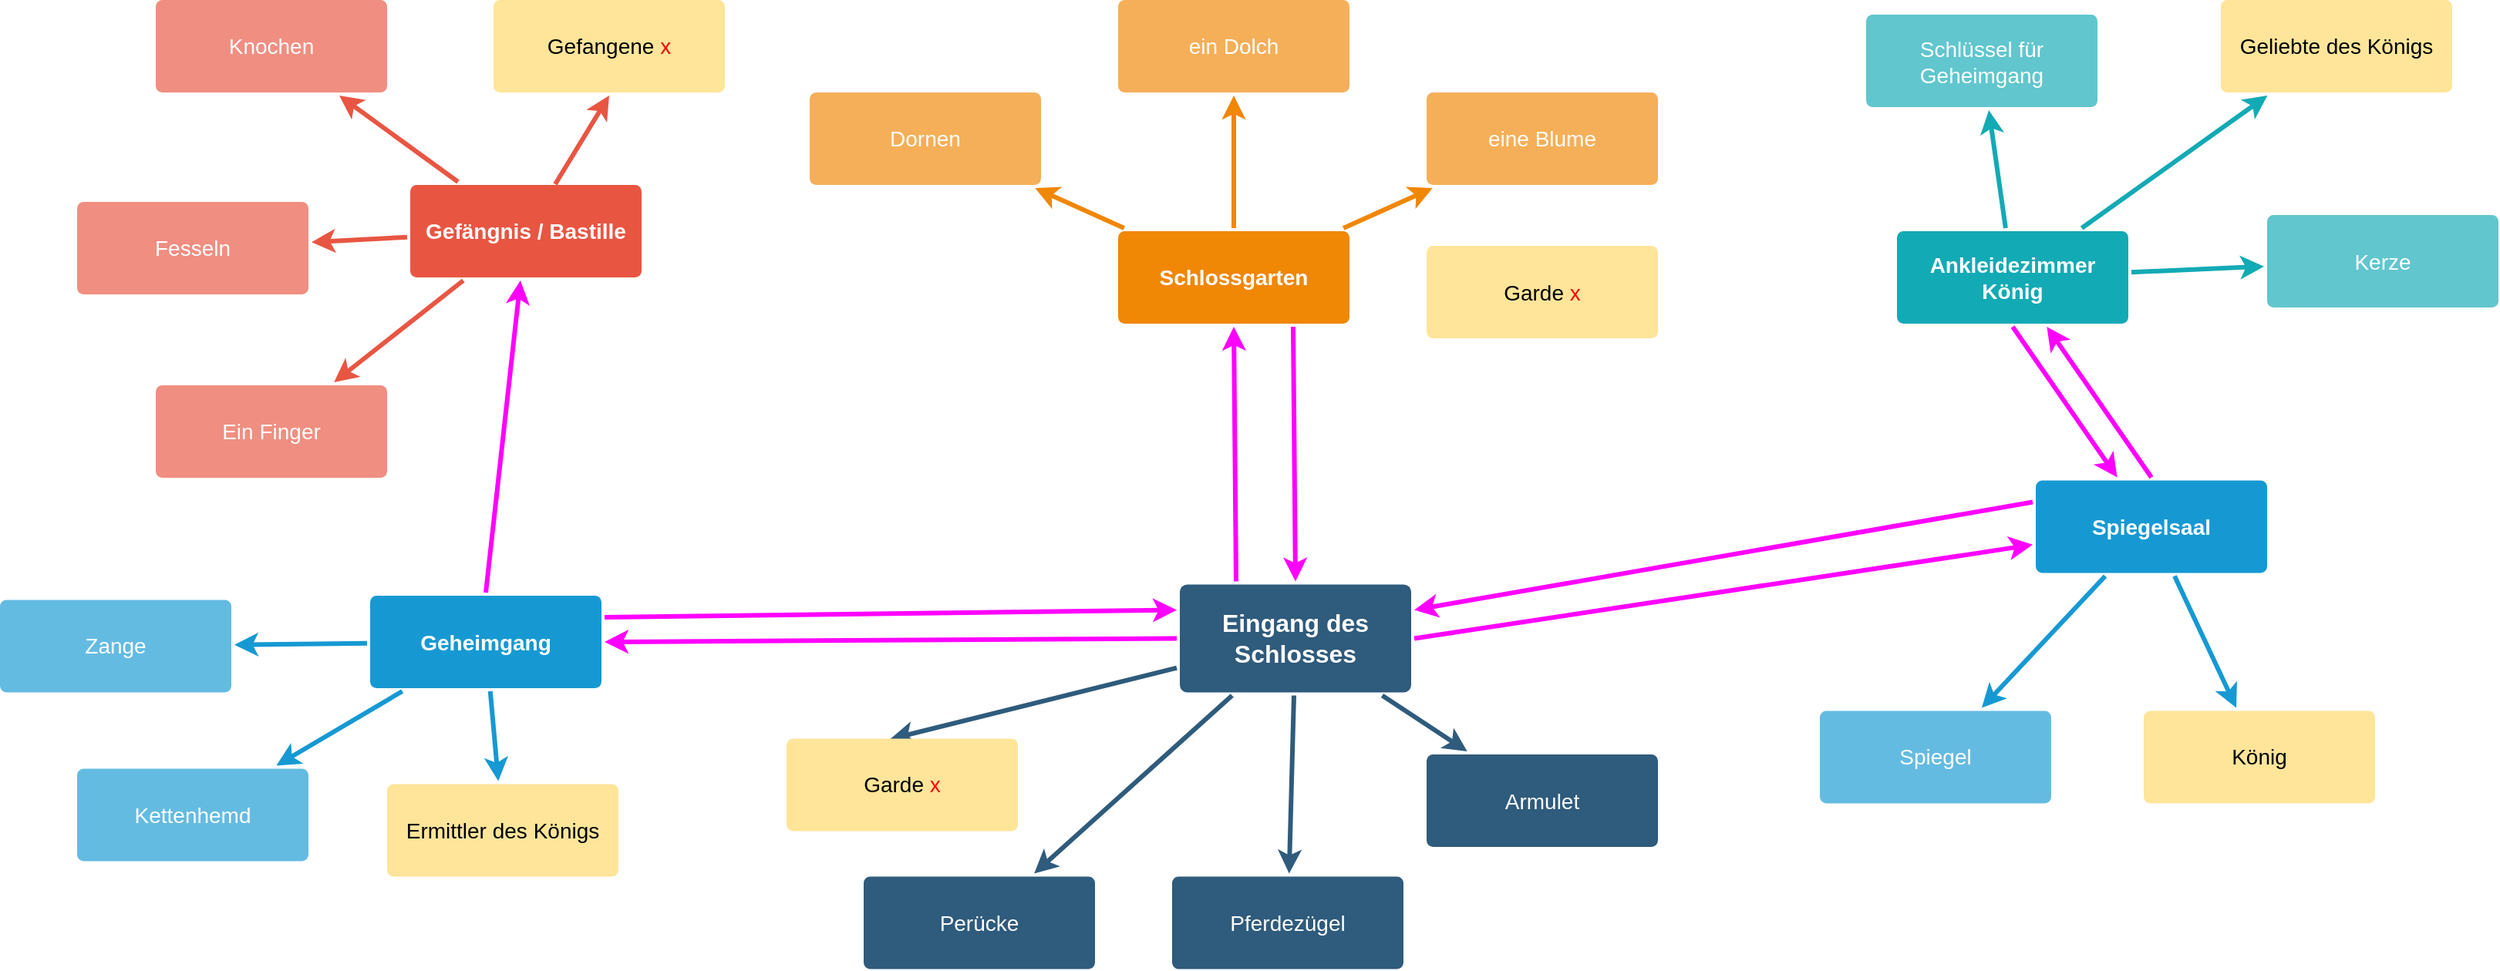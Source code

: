 <mxfile version="13.1.11" type="device"><diagram id="6a731a19-8d31-9384-78a2-239565b7b9f0" name="Page-1"><mxGraphModel dx="2031" dy="1064" grid="1" gridSize="10" guides="1" tooltips="1" connect="1" arrows="1" fold="1" page="1" pageScale="1" pageWidth="1654" pageHeight="1169" background="#ffffff" math="0" shadow="0"><root><mxCell id="0"/><mxCell id="1" parent="0"/><mxCell id="1745" value="" style="edgeStyle=none;rounded=0;jumpStyle=none;html=1;shadow=0;labelBackgroundColor=none;startArrow=none;startFill=0;endArrow=classic;endFill=1;jettySize=auto;orthogonalLoop=1;strokeColor=#2F5B7C;strokeWidth=3;fontFamily=Helvetica;fontSize=16;fontColor=#23445D;spacing=5;" parent="1" source="1749" target="Eu0-uaXLDyV87L7U354q-1792" edge="1"><mxGeometry relative="1" as="geometry"/></mxCell><mxCell id="1746" value="" style="edgeStyle=none;rounded=0;jumpStyle=none;html=1;shadow=0;labelBackgroundColor=none;startArrow=none;startFill=0;endArrow=classic;endFill=1;jettySize=auto;orthogonalLoop=1;strokeColor=#2F5B7C;strokeWidth=3;fontFamily=Helvetica;fontSize=16;fontColor=#23445D;spacing=5;" parent="1" source="1749" target="Eu0-uaXLDyV87L7U354q-1791" edge="1"><mxGeometry relative="1" as="geometry"/></mxCell><mxCell id="1747" value="" style="edgeStyle=none;rounded=0;jumpStyle=none;html=1;shadow=0;labelBackgroundColor=none;startArrow=none;startFill=0;endArrow=classic;endFill=1;jettySize=auto;orthogonalLoop=1;strokeColor=#2F5B7C;strokeWidth=3;fontFamily=Helvetica;fontSize=16;fontColor=#23445D;spacing=5;" parent="1" source="1749" target="Eu0-uaXLDyV87L7U354q-1790" edge="1"><mxGeometry relative="1" as="geometry"/></mxCell><mxCell id="1748" value="" style="edgeStyle=none;rounded=0;jumpStyle=none;html=1;shadow=0;labelBackgroundColor=none;startArrow=none;startFill=0;endArrow=classic;endFill=1;jettySize=auto;orthogonalLoop=1;strokeColor=#2F5B7C;strokeWidth=3;fontFamily=Helvetica;fontSize=16;fontColor=#23445D;spacing=5;entryX=0.449;entryY=0.036;entryDx=0;entryDy=0;entryPerimeter=0;" parent="1" source="1749" target="Eu0-uaXLDyV87L7U354q-1793" edge="1"><mxGeometry relative="1" as="geometry"><mxPoint x="667" y="438.75" as="targetPoint"/></mxGeometry></mxCell><mxCell id="1749" value="Eingang des Schlosses" style="rounded=1;whiteSpace=wrap;html=1;shadow=0;labelBackgroundColor=none;strokeColor=none;strokeWidth=3;fillColor=#2F5B7C;fontFamily=Helvetica;fontSize=16;fontColor=#FFFFFF;align=center;fontStyle=1;spacing=5;arcSize=7;perimeterSpacing=2;" parent="1" vertex="1"><mxGeometry x="782" y="479.25" width="150" height="70" as="geometry"/></mxCell><mxCell id="1750" value="" style="edgeStyle=none;rounded=1;jumpStyle=none;html=1;shadow=0;labelBackgroundColor=none;startArrow=none;startFill=0;jettySize=auto;orthogonalLoop=1;strokeColor=#E85642;strokeWidth=3;fontFamily=Helvetica;fontSize=14;fontColor=#FFFFFF;spacing=5;fontStyle=1;fillColor=#b0e3e6;" parent="1" source="1753" target="1756" edge="1"><mxGeometry relative="1" as="geometry"/></mxCell><mxCell id="1751" value="" style="edgeStyle=none;rounded=1;jumpStyle=none;html=1;shadow=0;labelBackgroundColor=none;startArrow=none;startFill=0;jettySize=auto;orthogonalLoop=1;strokeColor=#E85642;strokeWidth=3;fontFamily=Helvetica;fontSize=14;fontColor=#FFFFFF;spacing=5;fontStyle=1;fillColor=#b0e3e6;" parent="1" source="1753" target="1755" edge="1"><mxGeometry relative="1" as="geometry"/></mxCell><mxCell id="1752" value="" style="edgeStyle=none;rounded=1;jumpStyle=none;html=1;shadow=0;labelBackgroundColor=none;startArrow=none;startFill=0;jettySize=auto;orthogonalLoop=1;strokeColor=#E85642;strokeWidth=3;fontFamily=Helvetica;fontSize=14;fontColor=#FFFFFF;spacing=5;fontStyle=1;fillColor=#b0e3e6;" parent="1" source="1753" target="1754" edge="1"><mxGeometry relative="1" as="geometry"/></mxCell><mxCell id="1753" value="Gefängnis / Bastille" style="rounded=1;whiteSpace=wrap;html=1;shadow=0;labelBackgroundColor=none;strokeColor=none;strokeWidth=3;fillColor=#e85642;fontFamily=Helvetica;fontSize=14;fontColor=#FFFFFF;align=center;spacing=5;fontStyle=1;arcSize=7;perimeterSpacing=2;" parent="1" vertex="1"><mxGeometry x="283" y="220" width="150" height="60" as="geometry"/></mxCell><mxCell id="1754" value="Ein Finger" style="rounded=1;whiteSpace=wrap;html=1;shadow=0;labelBackgroundColor=none;strokeColor=none;strokeWidth=3;fillColor=#f08e81;fontFamily=Helvetica;fontSize=14;fontColor=#FFFFFF;align=center;spacing=5;fontStyle=0;arcSize=7;perimeterSpacing=2;" parent="1" vertex="1"><mxGeometry x="118" y="350" width="150" height="60" as="geometry"/></mxCell><mxCell id="1755" value="Fesseln" style="rounded=1;whiteSpace=wrap;html=1;shadow=0;labelBackgroundColor=none;strokeColor=none;strokeWidth=3;fillColor=#f08e81;fontFamily=Helvetica;fontSize=14;fontColor=#FFFFFF;align=center;spacing=5;fontStyle=0;arcSize=7;perimeterSpacing=2;" parent="1" vertex="1"><mxGeometry x="67" y="231" width="150" height="60" as="geometry"/></mxCell><mxCell id="1756" value="Knochen" style="rounded=1;whiteSpace=wrap;html=1;shadow=0;labelBackgroundColor=none;strokeColor=none;strokeWidth=3;fillColor=#f08e81;fontFamily=Helvetica;fontSize=14;fontColor=#FFFFFF;align=center;spacing=5;fontStyle=0;arcSize=7;perimeterSpacing=2;" parent="1" vertex="1"><mxGeometry x="118" y="100" width="150" height="60" as="geometry"/></mxCell><mxCell id="1757" value="" style="edgeStyle=none;rounded=0;jumpStyle=none;html=1;shadow=0;labelBackgroundColor=none;startArrow=none;startFill=0;endArrow=classic;endFill=1;jettySize=auto;orthogonalLoop=1;strokeColor=#1699D3;strokeWidth=3;fontFamily=Helvetica;fontSize=14;fontColor=#FFFFFF;spacing=5;" parent="1" source="1760" target="1763" edge="1"><mxGeometry relative="1" as="geometry"/></mxCell><mxCell id="1758" value="" style="edgeStyle=none;rounded=0;jumpStyle=none;html=1;shadow=0;labelBackgroundColor=none;startArrow=none;startFill=0;endArrow=classic;endFill=1;jettySize=auto;orthogonalLoop=1;strokeColor=#1699D3;strokeWidth=3;fontFamily=Helvetica;fontSize=14;fontColor=#FFFFFF;spacing=5;" parent="1" source="1760" target="1762" edge="1"><mxGeometry relative="1" as="geometry"/></mxCell><mxCell id="1760" value="Spiegelsaal" style="rounded=1;whiteSpace=wrap;html=1;shadow=0;labelBackgroundColor=none;strokeColor=none;strokeWidth=3;fillColor=#1699d3;fontFamily=Helvetica;fontSize=14;fontColor=#FFFFFF;align=center;spacing=5;fontStyle=1;arcSize=7;perimeterSpacing=2;" parent="1" vertex="1"><mxGeometry x="1337" y="411.75" width="150" height="60" as="geometry"/></mxCell><mxCell id="1762" value="&lt;font color=&quot;#000000&quot;&gt;König&lt;/font&gt;" style="rounded=1;whiteSpace=wrap;html=1;shadow=0;labelBackgroundColor=none;strokeColor=none;strokeWidth=3;fillColor=#FFE599;fontFamily=Helvetica;fontSize=14;fontColor=#FFFFFF;align=center;spacing=5;arcSize=7;perimeterSpacing=2;" parent="1" vertex="1"><mxGeometry x="1407" y="561.25" width="150" height="60" as="geometry"/></mxCell><mxCell id="1763" value="Spiegel" style="rounded=1;whiteSpace=wrap;html=1;shadow=0;labelBackgroundColor=none;strokeColor=none;strokeWidth=3;fillColor=#64bbe2;fontFamily=Helvetica;fontSize=14;fontColor=#FFFFFF;align=center;spacing=5;arcSize=7;perimeterSpacing=2;" parent="1" vertex="1"><mxGeometry x="1197" y="561.25" width="150" height="60" as="geometry"/></mxCell><mxCell id="1764" value="Schlossgarten" style="rounded=1;whiteSpace=wrap;html=1;shadow=0;labelBackgroundColor=none;strokeColor=none;strokeWidth=3;fillColor=#F08705;fontFamily=Helvetica;fontSize=14;fontColor=#FFFFFF;align=center;spacing=5;fontStyle=1;arcSize=7;perimeterSpacing=2;" parent="1" vertex="1"><mxGeometry x="742" y="250" width="150" height="60" as="geometry"/></mxCell><mxCell id="1765" value="eine Blume" style="rounded=1;whiteSpace=wrap;html=1;shadow=0;labelBackgroundColor=none;strokeColor=none;strokeWidth=3;fillColor=#f5af58;fontFamily=Helvetica;fontSize=14;fontColor=#FFFFFF;align=center;spacing=5;arcSize=7;perimeterSpacing=2;" parent="1" vertex="1"><mxGeometry x="942" y="160" width="150" height="60" as="geometry"/></mxCell><mxCell id="1766" value="" style="edgeStyle=none;rounded=0;jumpStyle=none;html=1;shadow=0;labelBackgroundColor=none;startArrow=none;startFill=0;endArrow=classic;endFill=1;jettySize=auto;orthogonalLoop=1;strokeColor=#F08705;strokeWidth=3;fontFamily=Helvetica;fontSize=14;fontColor=#FFFFFF;spacing=5;" parent="1" source="1764" target="1765" edge="1"><mxGeometry relative="1" as="geometry"/></mxCell><mxCell id="1767" value="ein Dolch" style="rounded=1;whiteSpace=wrap;html=1;shadow=0;labelBackgroundColor=none;strokeColor=none;strokeWidth=3;fillColor=#f5af58;fontFamily=Helvetica;fontSize=14;fontColor=#FFFFFF;align=center;spacing=5;arcSize=7;perimeterSpacing=2;" parent="1" vertex="1"><mxGeometry x="742" y="100" width="150" height="60" as="geometry"/></mxCell><mxCell id="1768" value="" style="edgeStyle=none;rounded=0;jumpStyle=none;html=1;shadow=0;labelBackgroundColor=none;startArrow=none;startFill=0;endArrow=classic;endFill=1;jettySize=auto;orthogonalLoop=1;strokeColor=#F08705;strokeWidth=3;fontFamily=Helvetica;fontSize=14;fontColor=#FFFFFF;spacing=5;" parent="1" source="1764" target="1767" edge="1"><mxGeometry relative="1" as="geometry"/></mxCell><mxCell id="1769" value="Dornen" style="rounded=1;whiteSpace=wrap;html=1;shadow=0;labelBackgroundColor=none;strokeColor=none;strokeWidth=3;fillColor=#f5af58;fontFamily=Helvetica;fontSize=14;fontColor=#FFFFFF;align=center;spacing=5;arcSize=7;perimeterSpacing=2;" parent="1" vertex="1"><mxGeometry x="542" y="160" width="150" height="60" as="geometry"/></mxCell><mxCell id="1770" value="" style="edgeStyle=none;rounded=0;jumpStyle=none;html=1;shadow=0;labelBackgroundColor=none;startArrow=none;startFill=0;endArrow=classic;endFill=1;jettySize=auto;orthogonalLoop=1;strokeColor=#F08705;strokeWidth=3;fontFamily=Helvetica;fontSize=14;fontColor=#FFFFFF;spacing=5;" parent="1" source="1764" target="1769" edge="1"><mxGeometry relative="1" as="geometry"/></mxCell><mxCell id="1771" value="Ankleidezimmer König" style="rounded=1;whiteSpace=wrap;html=1;shadow=0;labelBackgroundColor=none;strokeColor=none;strokeWidth=3;fillColor=#12aab5;fontFamily=Helvetica;fontSize=14;fontColor=#FFFFFF;align=center;spacing=5;fontStyle=1;arcSize=7;perimeterSpacing=2;" parent="1" vertex="1"><mxGeometry x="1247" y="250.0" width="150" height="60" as="geometry"/></mxCell><mxCell id="1772" value="Schlüssel für Geheimgang" style="rounded=1;whiteSpace=wrap;html=1;shadow=0;labelBackgroundColor=none;strokeColor=none;strokeWidth=3;fillColor=#61c6ce;fontFamily=Helvetica;fontSize=14;fontColor=#FFFFFF;align=center;spacing=5;fontStyle=0;arcSize=7;perimeterSpacing=2;" parent="1" vertex="1"><mxGeometry x="1227" y="109.5" width="150" height="60" as="geometry"/></mxCell><mxCell id="1773" value="" style="edgeStyle=none;rounded=1;jumpStyle=none;html=1;shadow=0;labelBackgroundColor=none;startArrow=none;startFill=0;jettySize=auto;orthogonalLoop=1;strokeColor=#12AAB5;strokeWidth=3;fontFamily=Helvetica;fontSize=14;fontColor=#FFFFFF;spacing=5;fontStyle=1;fillColor=#b0e3e6;" parent="1" source="1771" target="1772" edge="1"><mxGeometry relative="1" as="geometry"/></mxCell><mxCell id="1774" value="Kerze" style="rounded=1;whiteSpace=wrap;html=1;shadow=0;labelBackgroundColor=none;strokeColor=none;strokeWidth=3;fillColor=#61c6ce;fontFamily=Helvetica;fontSize=14;fontColor=#FFFFFF;align=center;spacing=5;fontStyle=0;arcSize=7;perimeterSpacing=2;" parent="1" vertex="1"><mxGeometry x="1487" y="239.5" width="150" height="60" as="geometry"/></mxCell><mxCell id="1775" value="" style="edgeStyle=none;rounded=1;jumpStyle=none;html=1;shadow=0;labelBackgroundColor=none;startArrow=none;startFill=0;jettySize=auto;orthogonalLoop=1;strokeColor=#12AAB5;strokeWidth=3;fontFamily=Helvetica;fontSize=14;fontColor=#FFFFFF;spacing=5;fontStyle=1;fillColor=#b0e3e6;" parent="1" source="1771" target="1774" edge="1"><mxGeometry relative="1" as="geometry"/></mxCell><mxCell id="1776" value="&lt;font color=&quot;#000000&quot;&gt;Geliebte des Königs&lt;/font&gt;" style="rounded=1;whiteSpace=wrap;html=1;shadow=0;labelBackgroundColor=none;strokeColor=none;strokeWidth=3;fillColor=#FFE599;fontFamily=Helvetica;fontSize=14;fontColor=#FFFFFF;align=center;spacing=5;fontStyle=0;arcSize=7;perimeterSpacing=2;" parent="1" vertex="1"><mxGeometry x="1457" y="100" width="150" height="60" as="geometry"/></mxCell><mxCell id="1777" value="" style="edgeStyle=none;rounded=1;jumpStyle=none;html=1;shadow=0;labelBackgroundColor=none;startArrow=none;startFill=0;jettySize=auto;orthogonalLoop=1;strokeColor=#12AAB5;strokeWidth=3;fontFamily=Helvetica;fontSize=14;fontColor=#FFFFFF;spacing=5;fontStyle=1;fillColor=#b0e3e6;" parent="1" source="1771" target="1776" edge="1"><mxGeometry relative="1" as="geometry"/></mxCell><mxCell id="Eu0-uaXLDyV87L7U354q-1779" value="" style="edgeStyle=none;rounded=0;jumpStyle=none;html=1;shadow=0;labelBackgroundColor=none;startArrow=none;startFill=0;endArrow=classic;endFill=1;jettySize=auto;orthogonalLoop=1;strokeColor=#1699D3;strokeWidth=3;fontFamily=Helvetica;fontSize=14;fontColor=#FFFFFF;spacing=5;" edge="1" parent="1" source="Eu0-uaXLDyV87L7U354q-1782" target="Eu0-uaXLDyV87L7U354q-1785"><mxGeometry relative="1" as="geometry"/></mxCell><mxCell id="Eu0-uaXLDyV87L7U354q-1780" value="" style="edgeStyle=none;rounded=0;jumpStyle=none;html=1;shadow=0;labelBackgroundColor=none;startArrow=none;startFill=0;endArrow=classic;endFill=1;jettySize=auto;orthogonalLoop=1;strokeColor=#1699D3;strokeWidth=3;fontFamily=Helvetica;fontSize=14;fontColor=#FFFFFF;spacing=5;" edge="1" parent="1" source="Eu0-uaXLDyV87L7U354q-1782" target="Eu0-uaXLDyV87L7U354q-1784"><mxGeometry relative="1" as="geometry"/></mxCell><mxCell id="Eu0-uaXLDyV87L7U354q-1781" value="" style="edgeStyle=none;rounded=0;jumpStyle=none;html=1;shadow=0;labelBackgroundColor=none;startArrow=none;startFill=0;endArrow=classic;endFill=1;jettySize=auto;orthogonalLoop=1;strokeColor=#1699D3;strokeWidth=3;fontFamily=Helvetica;fontSize=14;fontColor=#FFFFFF;spacing=5;" edge="1" parent="1" source="Eu0-uaXLDyV87L7U354q-1782" target="Eu0-uaXLDyV87L7U354q-1783"><mxGeometry relative="1" as="geometry"/></mxCell><mxCell id="Eu0-uaXLDyV87L7U354q-1782" value="Geheimgang" style="rounded=1;whiteSpace=wrap;html=1;shadow=0;labelBackgroundColor=none;strokeColor=none;strokeWidth=3;fillColor=#1699d3;fontFamily=Helvetica;fontSize=14;fontColor=#FFFFFF;align=center;spacing=5;fontStyle=1;arcSize=7;perimeterSpacing=2;" vertex="1" parent="1"><mxGeometry x="257" y="486.5" width="150" height="60" as="geometry"/></mxCell><mxCell id="Eu0-uaXLDyV87L7U354q-1783" value="&lt;font color=&quot;#000000&quot;&gt;Ermittler des Königs&lt;/font&gt;" style="rounded=1;whiteSpace=wrap;html=1;shadow=0;labelBackgroundColor=none;strokeColor=none;strokeWidth=3;fillColor=#FFE599;fontFamily=Helvetica;fontSize=14;fontColor=#FFFFFF;align=center;spacing=5;arcSize=7;perimeterSpacing=2;" vertex="1" parent="1"><mxGeometry x="268" y="608.75" width="150" height="60" as="geometry"/></mxCell><mxCell id="Eu0-uaXLDyV87L7U354q-1784" value="Kettenhemd" style="rounded=1;whiteSpace=wrap;html=1;shadow=0;labelBackgroundColor=none;strokeColor=none;strokeWidth=3;fillColor=#64bbe2;fontFamily=Helvetica;fontSize=14;fontColor=#FFFFFF;align=center;spacing=5;arcSize=7;perimeterSpacing=2;" vertex="1" parent="1"><mxGeometry x="67" y="598.75" width="150" height="60" as="geometry"/></mxCell><mxCell id="Eu0-uaXLDyV87L7U354q-1785" value="Zange" style="rounded=1;whiteSpace=wrap;html=1;shadow=0;labelBackgroundColor=none;strokeColor=none;strokeWidth=3;fillColor=#64bbe2;fontFamily=Helvetica;fontSize=14;fontColor=#FFFFFF;align=center;spacing=5;arcSize=7;perimeterSpacing=2;" vertex="1" parent="1"><mxGeometry x="17" y="489.25" width="150" height="60" as="geometry"/></mxCell><mxCell id="Eu0-uaXLDyV87L7U354q-1786" value="&lt;font color=&quot;#000000&quot;&gt;Garde&lt;/font&gt; &lt;font color=&quot;#ff0000&quot;&gt;x&lt;/font&gt;" style="rounded=1;whiteSpace=wrap;html=1;shadow=0;labelBackgroundColor=none;strokeColor=none;strokeWidth=3;fillColor=#FFE599;fontFamily=Helvetica;fontSize=14;fontColor=#FFFFFF;align=center;spacing=5;arcSize=7;perimeterSpacing=2;" vertex="1" parent="1"><mxGeometry x="942" y="259.5" width="150" height="60" as="geometry"/></mxCell><mxCell id="Eu0-uaXLDyV87L7U354q-1788" value="&lt;font color=&quot;#000000&quot;&gt;Gefangene&lt;/font&gt; &lt;font color=&quot;#ff0000&quot;&gt;x&lt;/font&gt;" style="rounded=1;whiteSpace=wrap;html=1;shadow=0;labelBackgroundColor=none;strokeColor=none;strokeWidth=3;fillColor=#FFE599;fontFamily=Helvetica;fontSize=14;fontColor=#FFFFFF;align=center;spacing=5;fontStyle=0;arcSize=7;perimeterSpacing=2;" vertex="1" parent="1"><mxGeometry x="337" y="100" width="150" height="60" as="geometry"/></mxCell><mxCell id="Eu0-uaXLDyV87L7U354q-1789" value="" style="edgeStyle=none;rounded=1;jumpStyle=none;html=1;shadow=0;labelBackgroundColor=none;startArrow=none;startFill=0;jettySize=auto;orthogonalLoop=1;strokeColor=#E85642;strokeWidth=3;fontFamily=Helvetica;fontSize=14;fontColor=#FFFFFF;spacing=5;fontStyle=1;fillColor=#b0e3e6;entryX=0.5;entryY=1;entryDx=0;entryDy=0;" edge="1" parent="1" target="Eu0-uaXLDyV87L7U354q-1788"><mxGeometry relative="1" as="geometry"><mxPoint x="377" y="219.5" as="sourcePoint"/><mxPoint x="243.336" y="358" as="targetPoint"/></mxGeometry></mxCell><mxCell id="Eu0-uaXLDyV87L7U354q-1790" value="Armulet" style="rounded=1;whiteSpace=wrap;html=1;shadow=0;labelBackgroundColor=none;strokeColor=none;strokeWidth=3;fillColor=#2F5B7C;fontFamily=Helvetica;fontSize=14;fontColor=#FFFFFF;align=center;spacing=5;fontStyle=0;arcSize=7;perimeterSpacing=2;" vertex="1" parent="1"><mxGeometry x="942" y="589.5" width="150" height="60" as="geometry"/></mxCell><mxCell id="Eu0-uaXLDyV87L7U354q-1791" value="Pferdezügel" style="rounded=1;whiteSpace=wrap;html=1;shadow=0;labelBackgroundColor=none;strokeColor=none;strokeWidth=3;fillColor=#2F5B7C;fontFamily=Helvetica;fontSize=14;fontColor=#FFFFFF;align=center;spacing=5;fontStyle=0;arcSize=7;perimeterSpacing=2;" vertex="1" parent="1"><mxGeometry x="777" y="668.75" width="150" height="60" as="geometry"/></mxCell><mxCell id="Eu0-uaXLDyV87L7U354q-1792" value="Perücke" style="rounded=1;whiteSpace=wrap;html=1;shadow=0;labelBackgroundColor=none;strokeColor=none;strokeWidth=3;fillColor=#2F5B7C;fontFamily=Helvetica;fontSize=14;fontColor=#FFFFFF;align=center;spacing=5;fontStyle=0;arcSize=7;perimeterSpacing=2;" vertex="1" parent="1"><mxGeometry x="577" y="668.75" width="150" height="60" as="geometry"/></mxCell><mxCell id="Eu0-uaXLDyV87L7U354q-1793" value="&lt;font color=&quot;#000000&quot;&gt;Garde&lt;/font&gt; &lt;font color=&quot;#ff0000&quot;&gt;x&lt;/font&gt;" style="rounded=1;whiteSpace=wrap;html=1;shadow=0;labelBackgroundColor=none;strokeColor=none;strokeWidth=3;fillColor=#FFE599;fontFamily=Helvetica;fontSize=14;fontColor=#FFFFFF;align=center;spacing=5;fontStyle=0;arcSize=7;perimeterSpacing=2;" vertex="1" parent="1"><mxGeometry x="527" y="579.25" width="150" height="60" as="geometry"/></mxCell><mxCell id="Eu0-uaXLDyV87L7U354q-1796" value="" style="edgeStyle=none;rounded=1;jumpStyle=none;html=1;shadow=0;labelBackgroundColor=none;startArrow=none;startFill=0;jettySize=auto;orthogonalLoop=1;strokeColor=#FF00FF;strokeWidth=3;fontFamily=Helvetica;fontSize=14;fontColor=#FFFFFF;spacing=5;fontStyle=1;fillColor=#b0e3e6;exitX=0;exitY=0.5;exitDx=0;exitDy=0;entryX=1;entryY=0.5;entryDx=0;entryDy=0;" edge="1" parent="1" source="1749" target="Eu0-uaXLDyV87L7U354q-1782"><mxGeometry relative="1" as="geometry"><mxPoint x="327.385" y="292" as="sourcePoint"/><mxPoint x="243.615" y="358" as="targetPoint"/></mxGeometry></mxCell><mxCell id="Eu0-uaXLDyV87L7U354q-1797" value="" style="edgeStyle=none;rounded=1;jumpStyle=none;html=1;shadow=0;labelBackgroundColor=none;startArrow=none;startFill=0;jettySize=auto;orthogonalLoop=1;strokeColor=#FF00FF;strokeWidth=3;fontFamily=Helvetica;fontSize=14;fontColor=#FFFFFF;spacing=5;fontStyle=1;fillColor=#b0e3e6;exitX=1;exitY=0.25;exitDx=0;exitDy=0;entryX=0;entryY=0.25;entryDx=0;entryDy=0;" edge="1" parent="1" source="Eu0-uaXLDyV87L7U354q-1782" target="1749"><mxGeometry relative="1" as="geometry"><mxPoint x="790" y="524.25" as="sourcePoint"/><mxPoint x="419.0" y="526.5" as="targetPoint"/></mxGeometry></mxCell><mxCell id="Eu0-uaXLDyV87L7U354q-1798" value="" style="edgeStyle=none;rounded=1;jumpStyle=none;html=1;shadow=0;labelBackgroundColor=none;startArrow=none;startFill=0;jettySize=auto;orthogonalLoop=1;strokeColor=#FF00FF;strokeWidth=3;fontFamily=Helvetica;fontSize=14;fontColor=#FFFFFF;spacing=5;fontStyle=1;fillColor=#b0e3e6;exitX=0.5;exitY=0;exitDx=0;exitDy=0;" edge="1" parent="1" source="Eu0-uaXLDyV87L7U354q-1782" target="1753"><mxGeometry relative="1" as="geometry"><mxPoint x="419.0" y="510.5" as="sourcePoint"/><mxPoint x="790" y="505.75" as="targetPoint"/></mxGeometry></mxCell><mxCell id="Eu0-uaXLDyV87L7U354q-1799" value="" style="edgeStyle=none;rounded=1;jumpStyle=none;html=1;shadow=0;labelBackgroundColor=none;startArrow=none;startFill=0;jettySize=auto;orthogonalLoop=1;strokeColor=#FF00FF;strokeWidth=3;fontFamily=Helvetica;fontSize=14;fontColor=#FFFFFF;spacing=5;fontStyle=1;fillColor=#b0e3e6;exitX=0.25;exitY=0;exitDx=0;exitDy=0;entryX=0.5;entryY=1;entryDx=0;entryDy=0;" edge="1" parent="1" source="1749" target="1764"><mxGeometry relative="1" as="geometry"><mxPoint x="429.0" y="520.5" as="sourcePoint"/><mxPoint x="800" y="515.75" as="targetPoint"/></mxGeometry></mxCell><mxCell id="Eu0-uaXLDyV87L7U354q-1800" value="" style="edgeStyle=none;rounded=1;jumpStyle=none;html=1;shadow=0;labelBackgroundColor=none;startArrow=none;startFill=0;jettySize=auto;orthogonalLoop=1;strokeColor=#FF00FF;strokeWidth=3;fontFamily=Helvetica;fontSize=14;fontColor=#FFFFFF;spacing=5;fontStyle=1;fillColor=#b0e3e6;exitX=0.75;exitY=1;exitDx=0;exitDy=0;entryX=0.5;entryY=0;entryDx=0;entryDy=0;" edge="1" parent="1" source="1764" target="1749"><mxGeometry relative="1" as="geometry"><mxPoint x="439.0" y="530.5" as="sourcePoint"/><mxPoint x="810" y="525.75" as="targetPoint"/></mxGeometry></mxCell><mxCell id="Eu0-uaXLDyV87L7U354q-1801" value="" style="edgeStyle=none;rounded=1;jumpStyle=none;html=1;shadow=0;labelBackgroundColor=none;startArrow=none;startFill=0;jettySize=auto;orthogonalLoop=1;strokeColor=#FF00FF;strokeWidth=3;fontFamily=Helvetica;fontSize=14;fontColor=#FFFFFF;spacing=5;fontStyle=1;fillColor=#b0e3e6;exitX=1;exitY=0.5;exitDx=0;exitDy=0;" edge="1" parent="1" source="1749" target="1760"><mxGeometry relative="1" as="geometry"><mxPoint x="449.0" y="540.5" as="sourcePoint"/><mxPoint x="820" y="535.75" as="targetPoint"/></mxGeometry></mxCell><mxCell id="Eu0-uaXLDyV87L7U354q-1802" value="" style="edgeStyle=none;rounded=1;jumpStyle=none;html=1;shadow=0;labelBackgroundColor=none;startArrow=none;startFill=0;jettySize=auto;orthogonalLoop=1;strokeColor=#FF00FF;strokeWidth=3;fontFamily=Helvetica;fontSize=14;fontColor=#FFFFFF;spacing=5;fontStyle=1;fillColor=#b0e3e6;exitX=0;exitY=0.25;exitDx=0;exitDy=0;entryX=1;entryY=0.25;entryDx=0;entryDy=0;" edge="1" parent="1" source="1760" target="1749"><mxGeometry relative="1" as="geometry"><mxPoint x="459.0" y="550.5" as="sourcePoint"/><mxPoint x="830" y="545.75" as="targetPoint"/></mxGeometry></mxCell><mxCell id="Eu0-uaXLDyV87L7U354q-1803" value="" style="edgeStyle=none;rounded=1;jumpStyle=none;html=1;shadow=0;labelBackgroundColor=none;startArrow=none;startFill=0;jettySize=auto;orthogonalLoop=1;strokeColor=#FF00FF;strokeWidth=3;fontFamily=Helvetica;fontSize=14;fontColor=#FFFFFF;spacing=5;fontStyle=1;fillColor=#b0e3e6;exitX=0.5;exitY=1;exitDx=0;exitDy=0;" edge="1" parent="1" source="1771" target="1760"><mxGeometry relative="1" as="geometry"><mxPoint x="469.0" y="560.5" as="sourcePoint"/><mxPoint x="840" y="555.75" as="targetPoint"/></mxGeometry></mxCell><mxCell id="Eu0-uaXLDyV87L7U354q-1804" value="" style="edgeStyle=none;rounded=1;jumpStyle=none;html=1;shadow=0;labelBackgroundColor=none;startArrow=none;startFill=0;jettySize=auto;orthogonalLoop=1;strokeColor=#FF00FF;strokeWidth=3;fontFamily=Helvetica;fontSize=14;fontColor=#FFFFFF;spacing=5;fontStyle=1;fillColor=#b0e3e6;exitX=0.5;exitY=0;exitDx=0;exitDy=0;" edge="1" parent="1" source="1760" target="1771"><mxGeometry relative="1" as="geometry"><mxPoint x="479.0" y="570.5" as="sourcePoint"/><mxPoint x="850" y="565.75" as="targetPoint"/></mxGeometry></mxCell></root></mxGraphModel></diagram></mxfile>